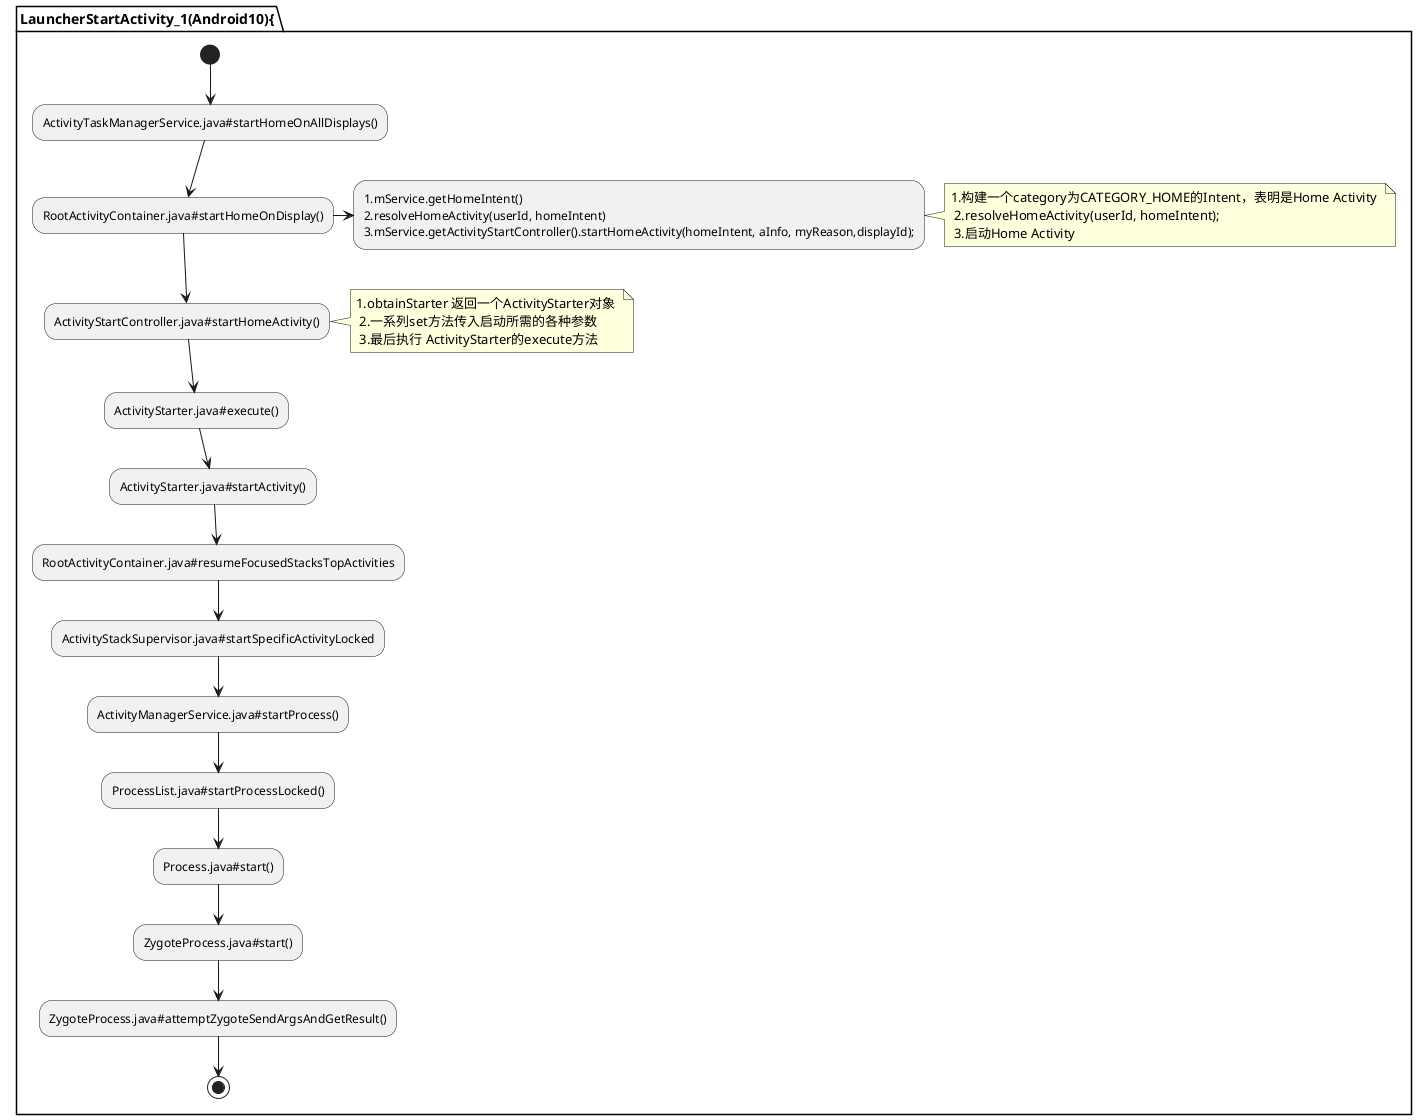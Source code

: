 @startuml
'https://plantuml.com/sequence-diagram
'launcher启动第一阶段：SystemServer完成启动Launcher Activity的调用。

partition LauncherStartActivity_1(Android10){
(*) --> ActivityTaskManagerService.java#startHomeOnAllDisplays()
--> RootActivityContainer.java#startHomeOnDisplay()
    -right-> "1.mService.getHomeIntent()
              2.resolveHomeActivity(userId, homeIntent)
              3.mService.getActivityStartController().startHomeActivity(homeIntent, aInfo, myReason,displayId);"
    note right: 1.构建一个category为CATEGORY_HOME的Intent，表明是Home Activity \n 2.resolveHomeActivity(userId, homeIntent); \n 3.启动Home Activity
"RootActivityContainer.java#startHomeOnDisplay()" --> "ActivityStartController.java#startHomeActivity()"
    note right: 1.obtainStarter 返回一个ActivityStarter对象 \n 2.一系列set方法传入启动所需的各种参数 \n 3.最后执行 ActivityStarter的execute方法
--> "ActivityStarter.java#execute()"
--> "ActivityStarter.java#startActivity()"
--> "RootActivityContainer.java#resumeFocusedStacksTopActivities"
--> "ActivityStackSupervisor.java#startSpecificActivityLocked"
--> "ActivityManagerService.java#startProcess()"
--> "ProcessList.java#startProcessLocked()"
--> "Process.java#start()"
--> "ZygoteProcess.java#start()"
--> "ZygoteProcess.java#attemptZygoteSendArgsAndGetResult()"
--> (*)


}


@enduml
